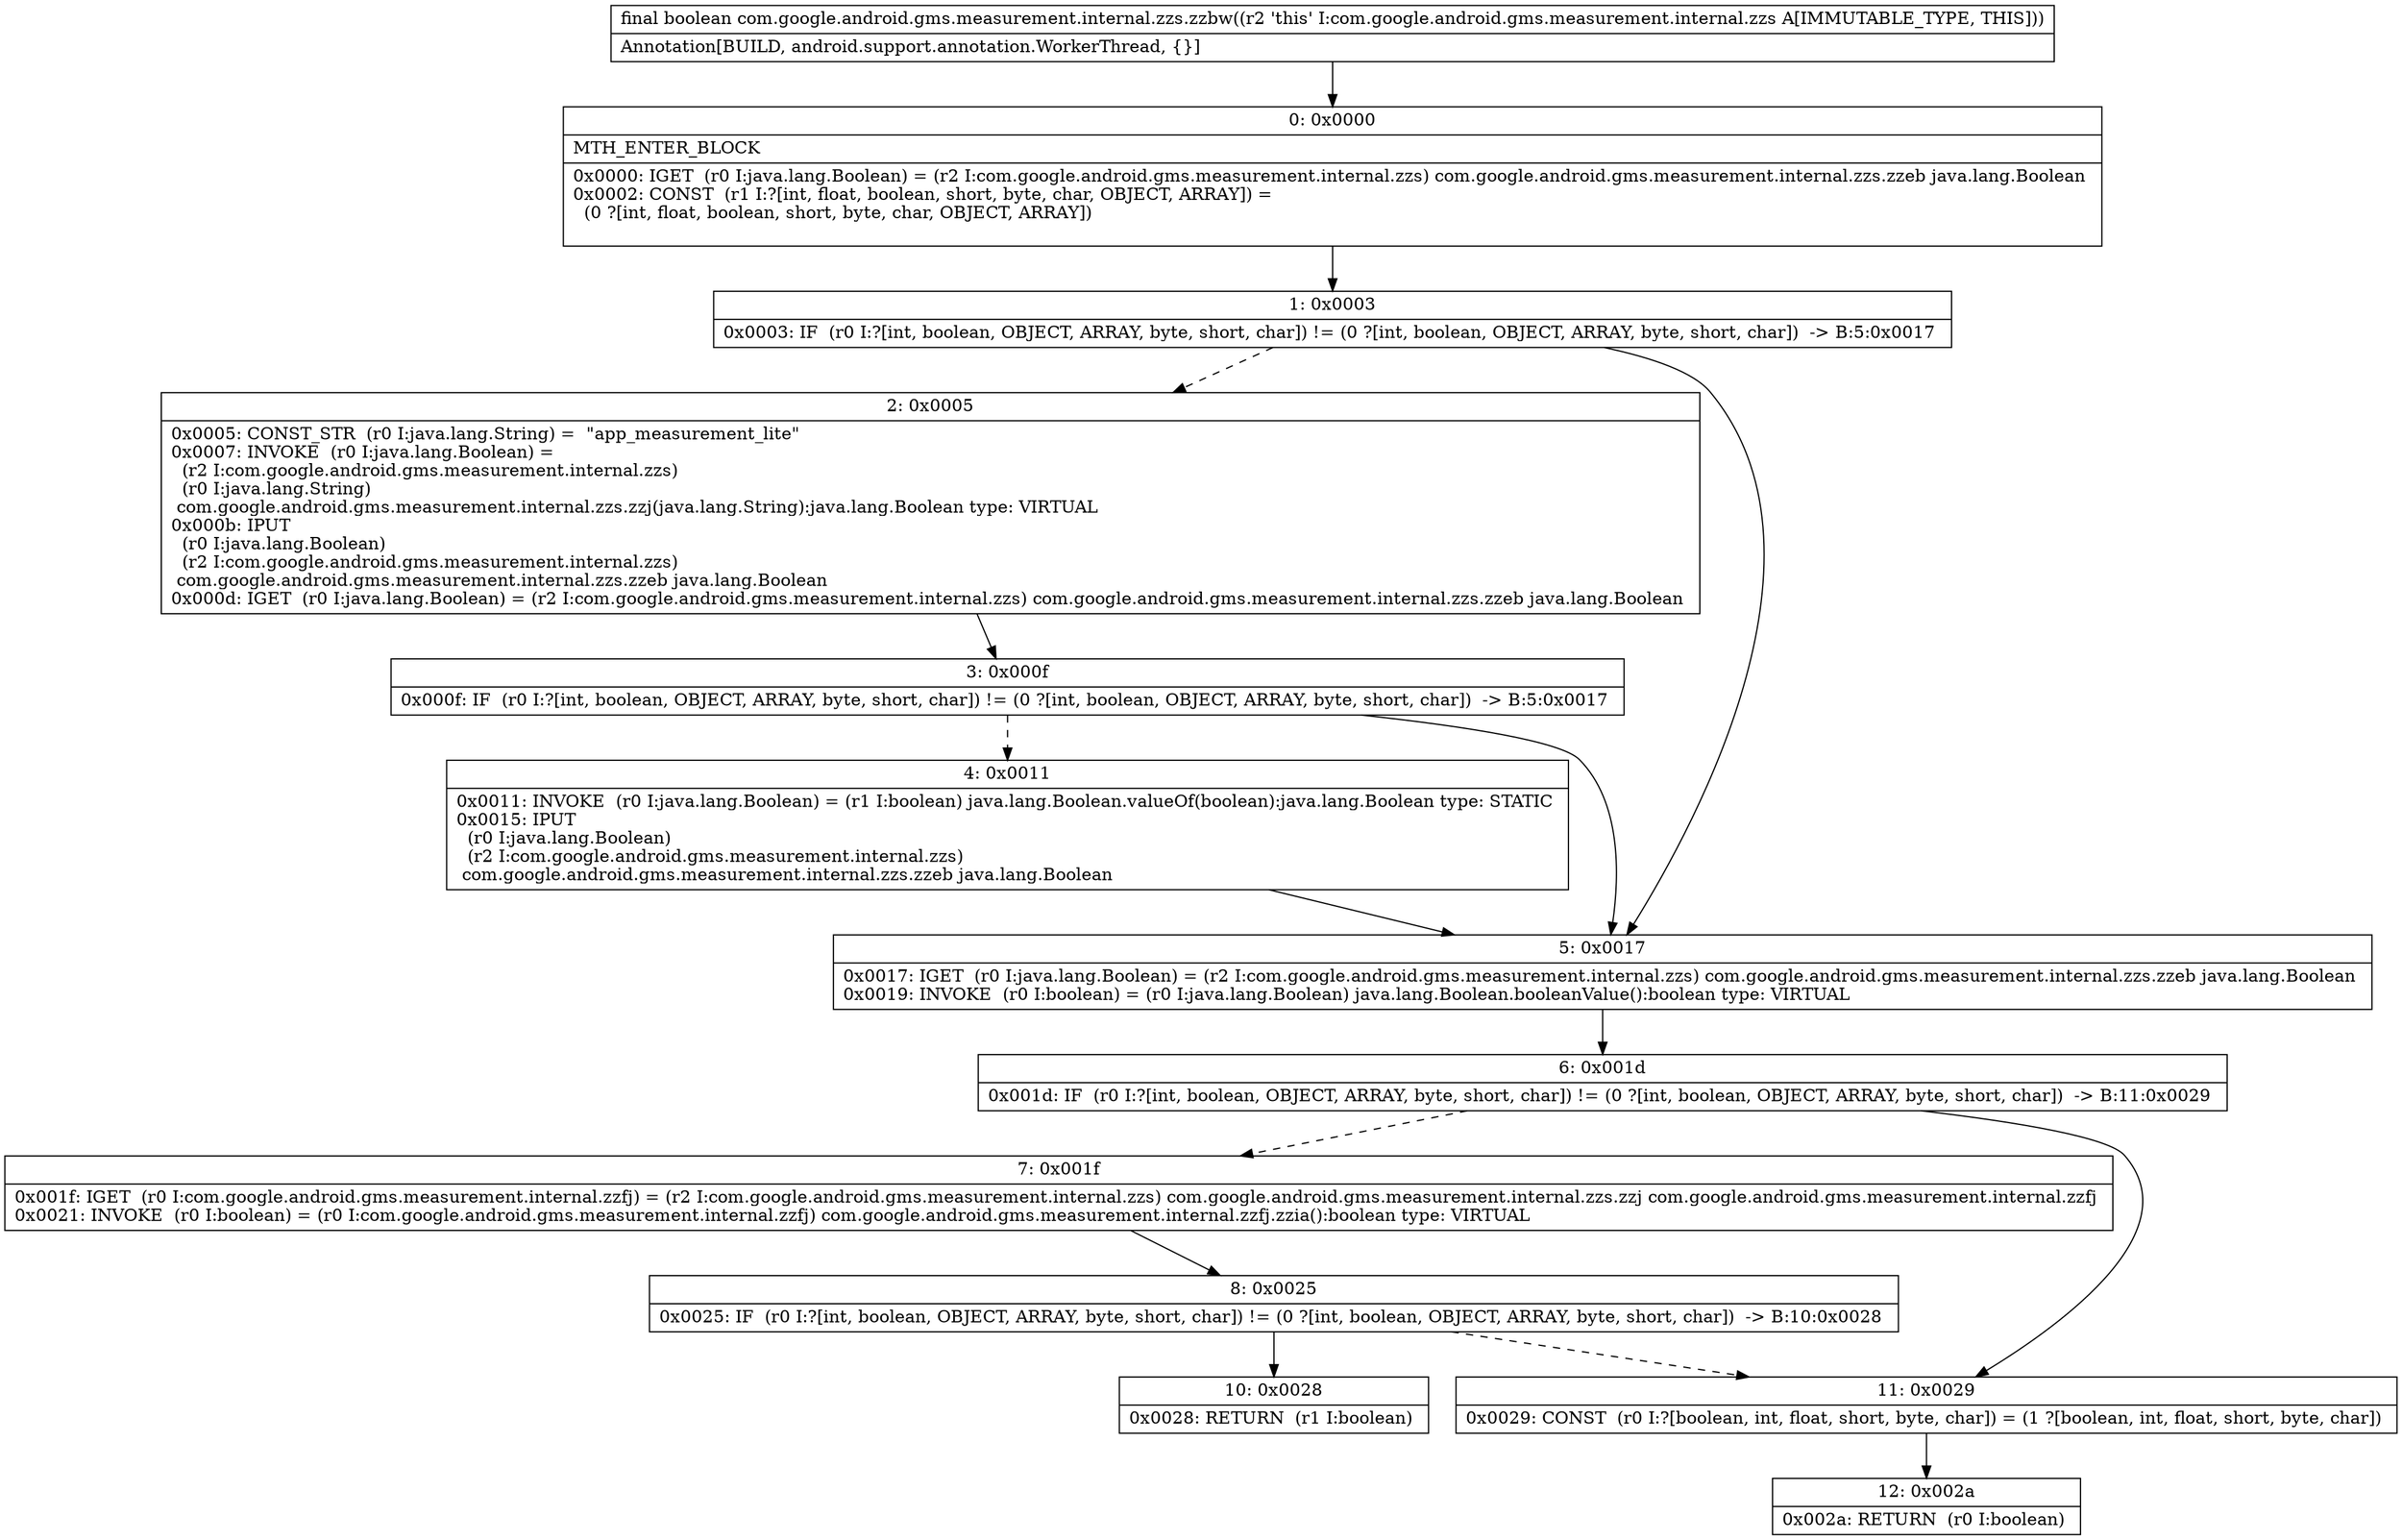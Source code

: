 digraph "CFG forcom.google.android.gms.measurement.internal.zzs.zzbw()Z" {
Node_0 [shape=record,label="{0\:\ 0x0000|MTH_ENTER_BLOCK\l|0x0000: IGET  (r0 I:java.lang.Boolean) = (r2 I:com.google.android.gms.measurement.internal.zzs) com.google.android.gms.measurement.internal.zzs.zzeb java.lang.Boolean \l0x0002: CONST  (r1 I:?[int, float, boolean, short, byte, char, OBJECT, ARRAY]) = \l  (0 ?[int, float, boolean, short, byte, char, OBJECT, ARRAY])\l \l}"];
Node_1 [shape=record,label="{1\:\ 0x0003|0x0003: IF  (r0 I:?[int, boolean, OBJECT, ARRAY, byte, short, char]) != (0 ?[int, boolean, OBJECT, ARRAY, byte, short, char])  \-\> B:5:0x0017 \l}"];
Node_2 [shape=record,label="{2\:\ 0x0005|0x0005: CONST_STR  (r0 I:java.lang.String) =  \"app_measurement_lite\" \l0x0007: INVOKE  (r0 I:java.lang.Boolean) = \l  (r2 I:com.google.android.gms.measurement.internal.zzs)\l  (r0 I:java.lang.String)\l com.google.android.gms.measurement.internal.zzs.zzj(java.lang.String):java.lang.Boolean type: VIRTUAL \l0x000b: IPUT  \l  (r0 I:java.lang.Boolean)\l  (r2 I:com.google.android.gms.measurement.internal.zzs)\l com.google.android.gms.measurement.internal.zzs.zzeb java.lang.Boolean \l0x000d: IGET  (r0 I:java.lang.Boolean) = (r2 I:com.google.android.gms.measurement.internal.zzs) com.google.android.gms.measurement.internal.zzs.zzeb java.lang.Boolean \l}"];
Node_3 [shape=record,label="{3\:\ 0x000f|0x000f: IF  (r0 I:?[int, boolean, OBJECT, ARRAY, byte, short, char]) != (0 ?[int, boolean, OBJECT, ARRAY, byte, short, char])  \-\> B:5:0x0017 \l}"];
Node_4 [shape=record,label="{4\:\ 0x0011|0x0011: INVOKE  (r0 I:java.lang.Boolean) = (r1 I:boolean) java.lang.Boolean.valueOf(boolean):java.lang.Boolean type: STATIC \l0x0015: IPUT  \l  (r0 I:java.lang.Boolean)\l  (r2 I:com.google.android.gms.measurement.internal.zzs)\l com.google.android.gms.measurement.internal.zzs.zzeb java.lang.Boolean \l}"];
Node_5 [shape=record,label="{5\:\ 0x0017|0x0017: IGET  (r0 I:java.lang.Boolean) = (r2 I:com.google.android.gms.measurement.internal.zzs) com.google.android.gms.measurement.internal.zzs.zzeb java.lang.Boolean \l0x0019: INVOKE  (r0 I:boolean) = (r0 I:java.lang.Boolean) java.lang.Boolean.booleanValue():boolean type: VIRTUAL \l}"];
Node_6 [shape=record,label="{6\:\ 0x001d|0x001d: IF  (r0 I:?[int, boolean, OBJECT, ARRAY, byte, short, char]) != (0 ?[int, boolean, OBJECT, ARRAY, byte, short, char])  \-\> B:11:0x0029 \l}"];
Node_7 [shape=record,label="{7\:\ 0x001f|0x001f: IGET  (r0 I:com.google.android.gms.measurement.internal.zzfj) = (r2 I:com.google.android.gms.measurement.internal.zzs) com.google.android.gms.measurement.internal.zzs.zzj com.google.android.gms.measurement.internal.zzfj \l0x0021: INVOKE  (r0 I:boolean) = (r0 I:com.google.android.gms.measurement.internal.zzfj) com.google.android.gms.measurement.internal.zzfj.zzia():boolean type: VIRTUAL \l}"];
Node_8 [shape=record,label="{8\:\ 0x0025|0x0025: IF  (r0 I:?[int, boolean, OBJECT, ARRAY, byte, short, char]) != (0 ?[int, boolean, OBJECT, ARRAY, byte, short, char])  \-\> B:10:0x0028 \l}"];
Node_10 [shape=record,label="{10\:\ 0x0028|0x0028: RETURN  (r1 I:boolean) \l}"];
Node_11 [shape=record,label="{11\:\ 0x0029|0x0029: CONST  (r0 I:?[boolean, int, float, short, byte, char]) = (1 ?[boolean, int, float, short, byte, char]) \l}"];
Node_12 [shape=record,label="{12\:\ 0x002a|0x002a: RETURN  (r0 I:boolean) \l}"];
MethodNode[shape=record,label="{final boolean com.google.android.gms.measurement.internal.zzs.zzbw((r2 'this' I:com.google.android.gms.measurement.internal.zzs A[IMMUTABLE_TYPE, THIS]))  | Annotation[BUILD, android.support.annotation.WorkerThread, \{\}]\l}"];
MethodNode -> Node_0;
Node_0 -> Node_1;
Node_1 -> Node_2[style=dashed];
Node_1 -> Node_5;
Node_2 -> Node_3;
Node_3 -> Node_4[style=dashed];
Node_3 -> Node_5;
Node_4 -> Node_5;
Node_5 -> Node_6;
Node_6 -> Node_7[style=dashed];
Node_6 -> Node_11;
Node_7 -> Node_8;
Node_8 -> Node_10;
Node_8 -> Node_11[style=dashed];
Node_11 -> Node_12;
}

